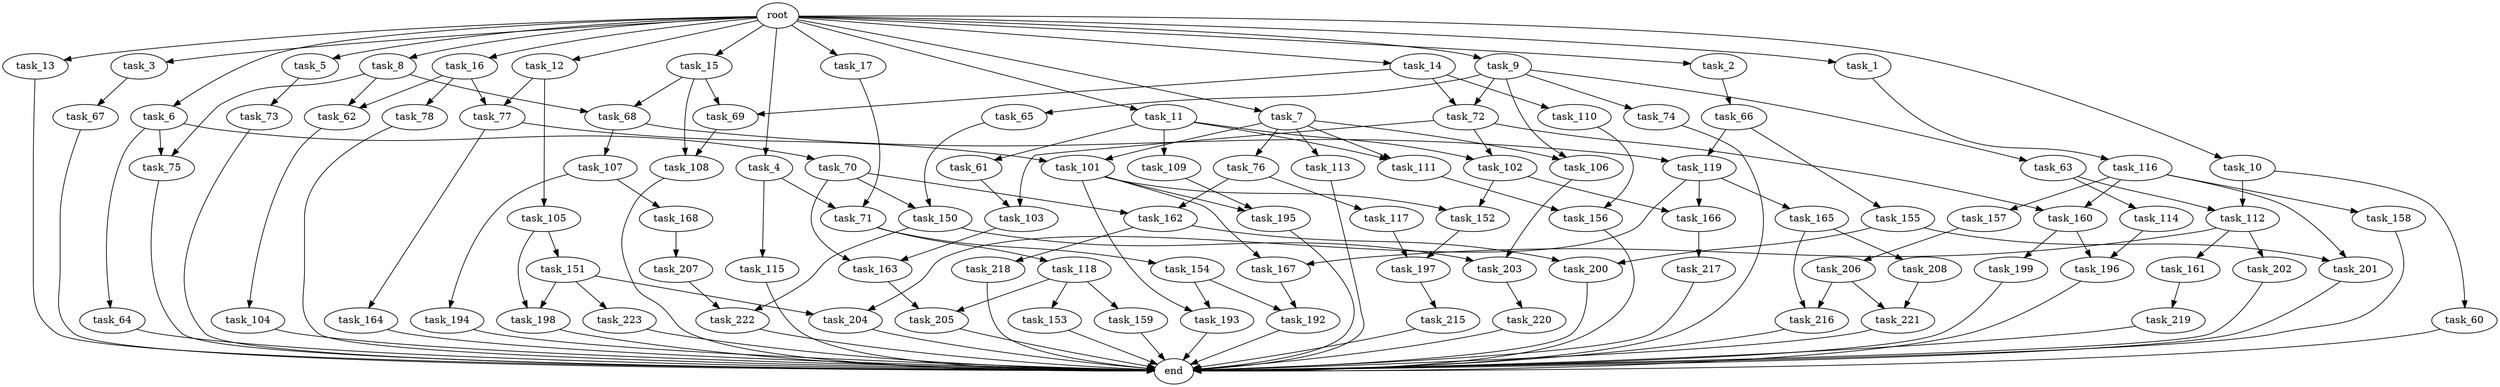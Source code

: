 digraph G {
  root [size="0.000000"];
  task_1 [size="1.024000"];
  task_2 [size="1.024000"];
  task_3 [size="1.024000"];
  task_4 [size="1.024000"];
  task_5 [size="1.024000"];
  task_6 [size="1.024000"];
  task_7 [size="1.024000"];
  task_8 [size="1.024000"];
  task_9 [size="1.024000"];
  task_10 [size="1.024000"];
  task_11 [size="1.024000"];
  task_12 [size="1.024000"];
  task_13 [size="1.024000"];
  task_14 [size="1.024000"];
  task_15 [size="1.024000"];
  task_16 [size="1.024000"];
  task_17 [size="1.024000"];
  task_60 [size="214748364.800000"];
  task_61 [size="34359738.368000"];
  task_62 [size="841813590.016000"];
  task_63 [size="549755813.888000"];
  task_64 [size="549755813.888000"];
  task_65 [size="549755813.888000"];
  task_66 [size="309237645.312000"];
  task_67 [size="77309411.328000"];
  task_68 [size="1116691496.960000"];
  task_69 [size="1554778161.152000"];
  task_70 [size="549755813.888000"];
  task_71 [size="970662608.896000"];
  task_72 [size="1408749273.088000"];
  task_73 [size="137438953.472000"];
  task_74 [size="549755813.888000"];
  task_75 [size="970662608.896000"];
  task_76 [size="858993459.200000"];
  task_77 [size="498216206.336000"];
  task_78 [size="420906795.008000"];
  task_101 [size="996432412.672000"];
  task_102 [size="343597383.680000"];
  task_103 [size="446676598.784000"];
  task_104 [size="309237645.312000"];
  task_105 [size="77309411.328000"];
  task_106 [size="1408749273.088000"];
  task_107 [size="34359738.368000"];
  task_108 [size="910533066.752000"];
  task_109 [size="34359738.368000"];
  task_110 [size="858993459.200000"];
  task_111 [size="893353197.568000"];
  task_112 [size="764504178.688000"];
  task_113 [size="858993459.200000"];
  task_114 [size="549755813.888000"];
  task_115 [size="420906795.008000"];
  task_116 [size="549755813.888000"];
  task_117 [size="214748364.800000"];
  task_118 [size="695784701.952000"];
  task_119 [size="171798691.840000"];
  task_150 [size="1005022347.264000"];
  task_151 [size="695784701.952000"];
  task_152 [size="214748364.800000"];
  task_153 [size="214748364.800000"];
  task_154 [size="695784701.952000"];
  task_155 [size="137438953.472000"];
  task_156 [size="1099511627.776000"];
  task_157 [size="695784701.952000"];
  task_158 [size="695784701.952000"];
  task_159 [size="214748364.800000"];
  task_160 [size="1005022347.264000"];
  task_161 [size="420906795.008000"];
  task_162 [size="910533066.752000"];
  task_163 [size="1245540515.840000"];
  task_164 [size="137438953.472000"];
  task_165 [size="214748364.800000"];
  task_166 [size="292057776.128000"];
  task_167 [size="558345748.480000"];
  task_168 [size="77309411.328000"];
  task_192 [size="618475290.624000"];
  task_193 [size="446676598.784000"];
  task_194 [size="77309411.328000"];
  task_195 [size="996432412.672000"];
  task_196 [size="1554778161.152000"];
  task_197 [size="1245540515.840000"];
  task_198 [size="1116691496.960000"];
  task_199 [size="858993459.200000"];
  task_200 [size="730144440.320000"];
  task_201 [size="1391569403.904000"];
  task_202 [size="420906795.008000"];
  task_203 [size="68719476.736000"];
  task_204 [size="635655159.808000"];
  task_205 [size="249108103.168000"];
  task_206 [size="77309411.328000"];
  task_207 [size="77309411.328000"];
  task_208 [size="858993459.200000"];
  task_215 [size="858993459.200000"];
  task_216 [size="996432412.672000"];
  task_217 [size="695784701.952000"];
  task_218 [size="34359738.368000"];
  task_219 [size="137438953.472000"];
  task_220 [size="309237645.312000"];
  task_221 [size="687194767.360000"];
  task_222 [size="730144440.320000"];
  task_223 [size="420906795.008000"];
  end [size="0.000000"];

  root -> task_1 [size="1.000000"];
  root -> task_2 [size="1.000000"];
  root -> task_3 [size="1.000000"];
  root -> task_4 [size="1.000000"];
  root -> task_5 [size="1.000000"];
  root -> task_6 [size="1.000000"];
  root -> task_7 [size="1.000000"];
  root -> task_8 [size="1.000000"];
  root -> task_9 [size="1.000000"];
  root -> task_10 [size="1.000000"];
  root -> task_11 [size="1.000000"];
  root -> task_12 [size="1.000000"];
  root -> task_13 [size="1.000000"];
  root -> task_14 [size="1.000000"];
  root -> task_15 [size="1.000000"];
  root -> task_16 [size="1.000000"];
  root -> task_17 [size="1.000000"];
  task_1 -> task_116 [size="536870912.000000"];
  task_2 -> task_66 [size="301989888.000000"];
  task_3 -> task_67 [size="75497472.000000"];
  task_4 -> task_71 [size="411041792.000000"];
  task_4 -> task_115 [size="411041792.000000"];
  task_5 -> task_73 [size="134217728.000000"];
  task_6 -> task_64 [size="536870912.000000"];
  task_6 -> task_70 [size="536870912.000000"];
  task_6 -> task_75 [size="536870912.000000"];
  task_7 -> task_76 [size="838860800.000000"];
  task_7 -> task_101 [size="838860800.000000"];
  task_7 -> task_106 [size="838860800.000000"];
  task_7 -> task_111 [size="838860800.000000"];
  task_7 -> task_113 [size="838860800.000000"];
  task_8 -> task_62 [size="411041792.000000"];
  task_8 -> task_68 [size="411041792.000000"];
  task_8 -> task_75 [size="411041792.000000"];
  task_9 -> task_63 [size="536870912.000000"];
  task_9 -> task_65 [size="536870912.000000"];
  task_9 -> task_72 [size="536870912.000000"];
  task_9 -> task_74 [size="536870912.000000"];
  task_9 -> task_106 [size="536870912.000000"];
  task_10 -> task_60 [size="209715200.000000"];
  task_10 -> task_112 [size="209715200.000000"];
  task_11 -> task_61 [size="33554432.000000"];
  task_11 -> task_102 [size="33554432.000000"];
  task_11 -> task_109 [size="33554432.000000"];
  task_11 -> task_111 [size="33554432.000000"];
  task_12 -> task_77 [size="75497472.000000"];
  task_12 -> task_105 [size="75497472.000000"];
  task_13 -> end [size="1.000000"];
  task_14 -> task_69 [size="838860800.000000"];
  task_14 -> task_72 [size="838860800.000000"];
  task_14 -> task_110 [size="838860800.000000"];
  task_15 -> task_68 [size="679477248.000000"];
  task_15 -> task_69 [size="679477248.000000"];
  task_15 -> task_108 [size="679477248.000000"];
  task_16 -> task_62 [size="411041792.000000"];
  task_16 -> task_77 [size="411041792.000000"];
  task_16 -> task_78 [size="411041792.000000"];
  task_17 -> task_71 [size="536870912.000000"];
  task_60 -> end [size="1.000000"];
  task_61 -> task_103 [size="134217728.000000"];
  task_62 -> task_104 [size="301989888.000000"];
  task_63 -> task_112 [size="536870912.000000"];
  task_63 -> task_114 [size="536870912.000000"];
  task_64 -> end [size="1.000000"];
  task_65 -> task_150 [size="301989888.000000"];
  task_66 -> task_119 [size="134217728.000000"];
  task_66 -> task_155 [size="134217728.000000"];
  task_67 -> end [size="1.000000"];
  task_68 -> task_107 [size="33554432.000000"];
  task_68 -> task_119 [size="33554432.000000"];
  task_69 -> task_108 [size="209715200.000000"];
  task_70 -> task_150 [size="679477248.000000"];
  task_70 -> task_162 [size="679477248.000000"];
  task_70 -> task_163 [size="679477248.000000"];
  task_71 -> task_118 [size="679477248.000000"];
  task_71 -> task_154 [size="679477248.000000"];
  task_72 -> task_102 [size="301989888.000000"];
  task_72 -> task_103 [size="301989888.000000"];
  task_72 -> task_160 [size="301989888.000000"];
  task_73 -> end [size="1.000000"];
  task_74 -> end [size="1.000000"];
  task_75 -> end [size="1.000000"];
  task_76 -> task_117 [size="209715200.000000"];
  task_76 -> task_162 [size="209715200.000000"];
  task_77 -> task_101 [size="134217728.000000"];
  task_77 -> task_164 [size="134217728.000000"];
  task_78 -> end [size="1.000000"];
  task_101 -> task_152 [size="134217728.000000"];
  task_101 -> task_167 [size="134217728.000000"];
  task_101 -> task_193 [size="134217728.000000"];
  task_101 -> task_195 [size="134217728.000000"];
  task_102 -> task_152 [size="75497472.000000"];
  task_102 -> task_166 [size="75497472.000000"];
  task_103 -> task_163 [size="536870912.000000"];
  task_104 -> end [size="1.000000"];
  task_105 -> task_151 [size="679477248.000000"];
  task_105 -> task_198 [size="679477248.000000"];
  task_106 -> task_203 [size="33554432.000000"];
  task_107 -> task_168 [size="75497472.000000"];
  task_107 -> task_194 [size="75497472.000000"];
  task_108 -> end [size="1.000000"];
  task_109 -> task_195 [size="838860800.000000"];
  task_110 -> task_156 [size="536870912.000000"];
  task_111 -> task_156 [size="536870912.000000"];
  task_112 -> task_161 [size="411041792.000000"];
  task_112 -> task_167 [size="411041792.000000"];
  task_112 -> task_202 [size="411041792.000000"];
  task_113 -> end [size="1.000000"];
  task_114 -> task_196 [size="679477248.000000"];
  task_115 -> end [size="1.000000"];
  task_116 -> task_157 [size="679477248.000000"];
  task_116 -> task_158 [size="679477248.000000"];
  task_116 -> task_160 [size="679477248.000000"];
  task_116 -> task_201 [size="679477248.000000"];
  task_117 -> task_197 [size="536870912.000000"];
  task_118 -> task_153 [size="209715200.000000"];
  task_118 -> task_159 [size="209715200.000000"];
  task_118 -> task_205 [size="209715200.000000"];
  task_119 -> task_165 [size="209715200.000000"];
  task_119 -> task_166 [size="209715200.000000"];
  task_119 -> task_204 [size="209715200.000000"];
  task_150 -> task_203 [size="33554432.000000"];
  task_150 -> task_222 [size="33554432.000000"];
  task_151 -> task_198 [size="411041792.000000"];
  task_151 -> task_204 [size="411041792.000000"];
  task_151 -> task_223 [size="411041792.000000"];
  task_152 -> task_197 [size="679477248.000000"];
  task_153 -> end [size="1.000000"];
  task_154 -> task_192 [size="301989888.000000"];
  task_154 -> task_193 [size="301989888.000000"];
  task_155 -> task_200 [size="679477248.000000"];
  task_155 -> task_201 [size="679477248.000000"];
  task_156 -> end [size="1.000000"];
  task_157 -> task_206 [size="75497472.000000"];
  task_158 -> end [size="1.000000"];
  task_159 -> end [size="1.000000"];
  task_160 -> task_196 [size="838860800.000000"];
  task_160 -> task_199 [size="838860800.000000"];
  task_161 -> task_219 [size="134217728.000000"];
  task_162 -> task_200 [size="33554432.000000"];
  task_162 -> task_218 [size="33554432.000000"];
  task_163 -> task_205 [size="33554432.000000"];
  task_164 -> end [size="1.000000"];
  task_165 -> task_208 [size="838860800.000000"];
  task_165 -> task_216 [size="838860800.000000"];
  task_166 -> task_217 [size="679477248.000000"];
  task_167 -> task_192 [size="301989888.000000"];
  task_168 -> task_207 [size="75497472.000000"];
  task_192 -> end [size="1.000000"];
  task_193 -> end [size="1.000000"];
  task_194 -> end [size="1.000000"];
  task_195 -> end [size="1.000000"];
  task_196 -> end [size="1.000000"];
  task_197 -> task_215 [size="838860800.000000"];
  task_198 -> end [size="1.000000"];
  task_199 -> end [size="1.000000"];
  task_200 -> end [size="1.000000"];
  task_201 -> end [size="1.000000"];
  task_202 -> end [size="1.000000"];
  task_203 -> task_220 [size="301989888.000000"];
  task_204 -> end [size="1.000000"];
  task_205 -> end [size="1.000000"];
  task_206 -> task_216 [size="134217728.000000"];
  task_206 -> task_221 [size="134217728.000000"];
  task_207 -> task_222 [size="679477248.000000"];
  task_208 -> task_221 [size="536870912.000000"];
  task_215 -> end [size="1.000000"];
  task_216 -> end [size="1.000000"];
  task_217 -> end [size="1.000000"];
  task_218 -> end [size="1.000000"];
  task_219 -> end [size="1.000000"];
  task_220 -> end [size="1.000000"];
  task_221 -> end [size="1.000000"];
  task_222 -> end [size="1.000000"];
  task_223 -> end [size="1.000000"];
}
